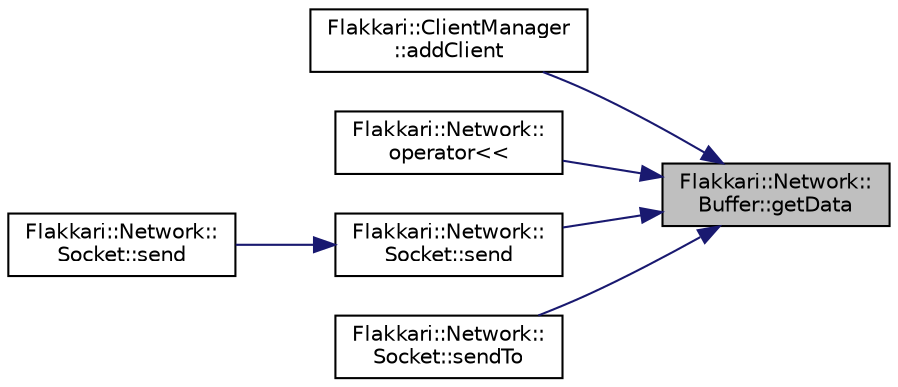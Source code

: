 digraph "Flakkari::Network::Buffer::getData"
{
 // LATEX_PDF_SIZE
  edge [fontname="Helvetica",fontsize="10",labelfontname="Helvetica",labelfontsize="10"];
  node [fontname="Helvetica",fontsize="10",shape=record];
  rankdir="RL";
  Node1 [label="Flakkari::Network::\lBuffer::getData",height=0.2,width=0.4,color="black", fillcolor="grey75", style="filled", fontcolor="black",tooltip="Get the data of the buffer."];
  Node1 -> Node2 [dir="back",color="midnightblue",fontsize="10",style="solid",fontname="Helvetica"];
  Node2 [label="Flakkari::ClientManager\l::addClient",height=0.2,width=0.4,color="black", fillcolor="white", style="filled",URL="$d5/da5/classFlakkari_1_1ClientManager.html#adb7842df0768fcab21fb46b1b2a60b75",tooltip="Add a client to the client manager or update the last activity of the client."];
  Node1 -> Node3 [dir="back",color="midnightblue",fontsize="10",style="solid",fontname="Helvetica"];
  Node3 [label="Flakkari::Network::\loperator\<\<",height=0.2,width=0.4,color="black", fillcolor="white", style="filled",URL="$db/db0/namespaceFlakkari_1_1Network.html#ab10b842300dab40f46a1c0c58b19c31f",tooltip="Convert Buffer to string."];
  Node1 -> Node4 [dir="back",color="midnightblue",fontsize="10",style="solid",fontname="Helvetica"];
  Node4 [label="Flakkari::Network::\lSocket::send",height=0.2,width=0.4,color="black", fillcolor="white", style="filled",URL="$d2/dea/classFlakkari_1_1Network_1_1Socket.html#a00e05b303136f53ee0219576c61ecef3",tooltip="Send data to the socket. This function is only used by TCP sockets."];
  Node4 -> Node5 [dir="back",color="midnightblue",fontsize="10",style="solid",fontname="Helvetica"];
  Node5 [label="Flakkari::Network::\lSocket::send",height=0.2,width=0.4,color="black", fillcolor="white", style="filled",URL="$d2/dea/classFlakkari_1_1Network_1_1Socket.html#a69848f2074fdce8e5d334c5856a27ac0",tooltip="Send data to the socket. This function is only used by TCP sockets."];
  Node1 -> Node6 [dir="back",color="midnightblue",fontsize="10",style="solid",fontname="Helvetica"];
  Node6 [label="Flakkari::Network::\lSocket::sendTo",height=0.2,width=0.4,color="black", fillcolor="white", style="filled",URL="$d2/dea/classFlakkari_1_1Network_1_1Socket.html#ac6d558e3984ef391c36dd4a738a0e3a9",tooltip="Send data to the socket. This function is only used by UDP sockets."];
}
